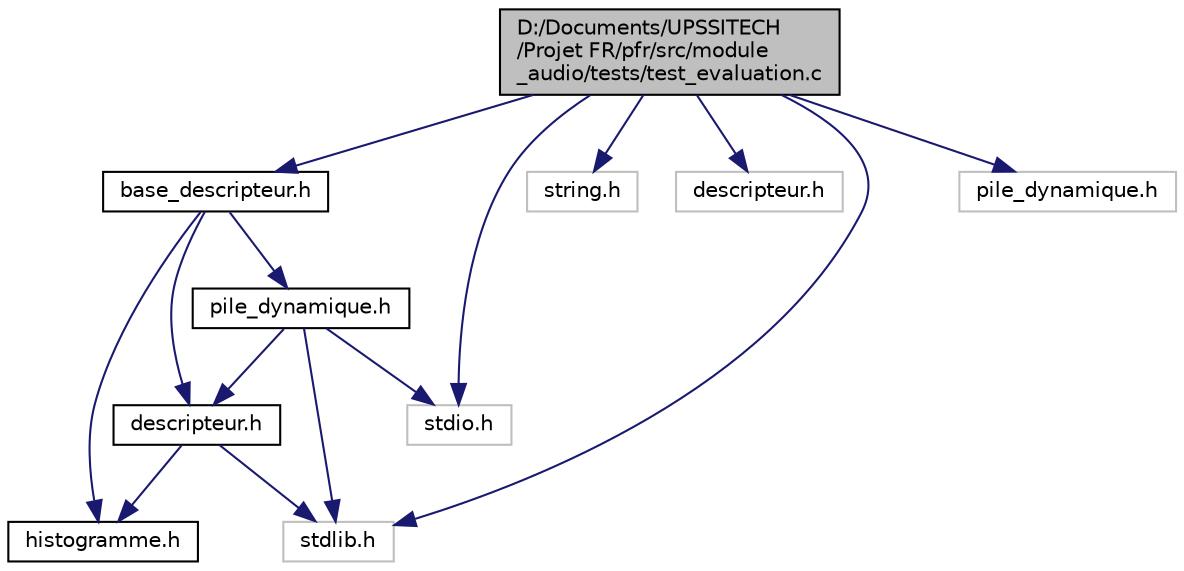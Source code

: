 digraph "D:/Documents/UPSSITECH/Projet FR/pfr/src/module_audio/tests/test_evaluation.c"
{
  edge [fontname="Helvetica",fontsize="10",labelfontname="Helvetica",labelfontsize="10"];
  node [fontname="Helvetica",fontsize="10",shape=record];
  Node0 [label="D:/Documents/UPSSITECH\l/Projet FR/pfr/src/module\l_audio/tests/test_evaluation.c",height=0.2,width=0.4,color="black", fillcolor="grey75", style="filled", fontcolor="black"];
  Node0 -> Node1 [color="midnightblue",fontsize="10",style="solid",fontname="Helvetica"];
  Node1 [label="stdio.h",height=0.2,width=0.4,color="grey75", fillcolor="white", style="filled"];
  Node0 -> Node2 [color="midnightblue",fontsize="10",style="solid",fontname="Helvetica"];
  Node2 [label="stdlib.h",height=0.2,width=0.4,color="grey75", fillcolor="white", style="filled"];
  Node0 -> Node3 [color="midnightblue",fontsize="10",style="solid",fontname="Helvetica"];
  Node3 [label="string.h",height=0.2,width=0.4,color="grey75", fillcolor="white", style="filled"];
  Node0 -> Node4 [color="midnightblue",fontsize="10",style="solid",fontname="Helvetica"];
  Node4 [label="descripteur.h",height=0.2,width=0.4,color="grey75", fillcolor="white", style="filled"];
  Node0 -> Node5 [color="midnightblue",fontsize="10",style="solid",fontname="Helvetica"];
  Node5 [label="base_descripteur.h",height=0.2,width=0.4,color="black", fillcolor="white", style="filled",URL="$base__descripteur_8h.html",tooltip="L&#39;ensemble de fichier base_descripteur.h et base_descripteur.c sont là pour donner au programme princ..."];
  Node5 -> Node6 [color="midnightblue",fontsize="10",style="solid",fontname="Helvetica"];
  Node6 [label="descripteur.h",height=0.2,width=0.4,color="black", fillcolor="white", style="filled",URL="$module__audio_2descripteur_8h.html"];
  Node6 -> Node2 [color="midnightblue",fontsize="10",style="solid",fontname="Helvetica"];
  Node6 -> Node7 [color="midnightblue",fontsize="10",style="solid",fontname="Helvetica"];
  Node7 [label="histogramme.h",height=0.2,width=0.4,color="black", fillcolor="white", style="filled",URL="$histogramme_8h.html",tooltip="L&#39;ensemble de fichier histogramme.h et histogramme.c sont là pour donner au programme principal un en..."];
  Node5 -> Node7 [color="midnightblue",fontsize="10",style="solid",fontname="Helvetica"];
  Node5 -> Node8 [color="midnightblue",fontsize="10",style="solid",fontname="Helvetica"];
  Node8 [label="pile_dynamique.h",height=0.2,width=0.4,color="black", fillcolor="white", style="filled",URL="$module__audio_2pile__dynamique_8h.html"];
  Node8 -> Node1 [color="midnightblue",fontsize="10",style="solid",fontname="Helvetica"];
  Node8 -> Node2 [color="midnightblue",fontsize="10",style="solid",fontname="Helvetica"];
  Node8 -> Node6 [color="midnightblue",fontsize="10",style="solid",fontname="Helvetica"];
  Node0 -> Node9 [color="midnightblue",fontsize="10",style="solid",fontname="Helvetica"];
  Node9 [label="pile_dynamique.h",height=0.2,width=0.4,color="grey75", fillcolor="white", style="filled"];
}
